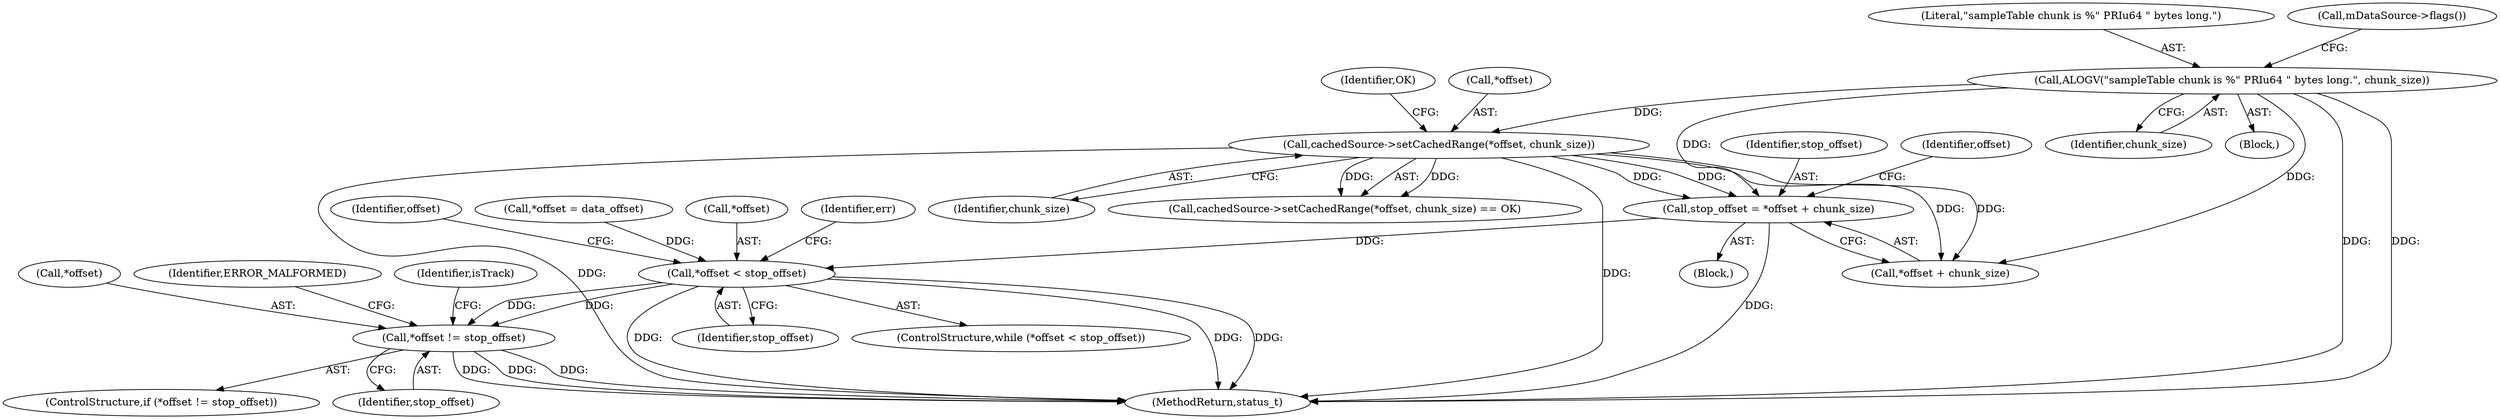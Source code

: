 digraph "0_Android_f81038006b4c59a5a148dcad887371206033c28f_2@integer" {
"1000501" [label="(Call,stop_offset = *offset + chunk_size)"];
"1000422" [label="(Call,cachedSource->setCachedRange(*offset, chunk_size))"];
"1000405" [label="(Call,ALOGV(\"sampleTable chunk is %\" PRIu64 \" bytes long.\", chunk_size))"];
"1000512" [label="(Call,*offset < stop_offset)"];
"1000533" [label="(Call,*offset != stop_offset)"];
"1000532" [label="(ControlStructure,if (*offset != stop_offset))"];
"1000541" [label="(Identifier,isTrack)"];
"1003289" [label="(MethodReturn,status_t)"];
"1000535" [label="(Identifier,offset)"];
"1000507" [label="(Call,*offset = data_offset)"];
"1000536" [label="(Identifier,stop_offset)"];
"1000509" [label="(Identifier,offset)"];
"1000406" [label="(Literal,\"sampleTable chunk is %\" PRIu64 \" bytes long.\")"];
"1000513" [label="(Call,*offset)"];
"1000534" [label="(Call,*offset)"];
"1000503" [label="(Call,*offset + chunk_size)"];
"1000410" [label="(Call,mDataSource->flags())"];
"1000501" [label="(Call,stop_offset = *offset + chunk_size)"];
"1000376" [label="(Block,)"];
"1000515" [label="(Identifier,stop_offset)"];
"1000407" [label="(Identifier,chunk_size)"];
"1000405" [label="(Call,ALOGV(\"sampleTable chunk is %\" PRIu64 \" bytes long.\", chunk_size))"];
"1000425" [label="(Identifier,chunk_size)"];
"1000519" [label="(Identifier,err)"];
"1000502" [label="(Identifier,stop_offset)"];
"1000539" [label="(Identifier,ERROR_MALFORMED)"];
"1000421" [label="(Call,cachedSource->setCachedRange(*offset, chunk_size) == OK)"];
"1000511" [label="(ControlStructure,while (*offset < stop_offset))"];
"1000422" [label="(Call,cachedSource->setCachedRange(*offset, chunk_size))"];
"1000426" [label="(Identifier,OK)"];
"1000404" [label="(Block,)"];
"1000512" [label="(Call,*offset < stop_offset)"];
"1000423" [label="(Call,*offset)"];
"1000533" [label="(Call,*offset != stop_offset)"];
"1000501" -> "1000376"  [label="AST: "];
"1000501" -> "1000503"  [label="CFG: "];
"1000502" -> "1000501"  [label="AST: "];
"1000503" -> "1000501"  [label="AST: "];
"1000509" -> "1000501"  [label="CFG: "];
"1000501" -> "1003289"  [label="DDG: "];
"1000422" -> "1000501"  [label="DDG: "];
"1000422" -> "1000501"  [label="DDG: "];
"1000405" -> "1000501"  [label="DDG: "];
"1000501" -> "1000512"  [label="DDG: "];
"1000422" -> "1000421"  [label="AST: "];
"1000422" -> "1000425"  [label="CFG: "];
"1000423" -> "1000422"  [label="AST: "];
"1000425" -> "1000422"  [label="AST: "];
"1000426" -> "1000422"  [label="CFG: "];
"1000422" -> "1003289"  [label="DDG: "];
"1000422" -> "1003289"  [label="DDG: "];
"1000422" -> "1000421"  [label="DDG: "];
"1000422" -> "1000421"  [label="DDG: "];
"1000405" -> "1000422"  [label="DDG: "];
"1000422" -> "1000503"  [label="DDG: "];
"1000422" -> "1000503"  [label="DDG: "];
"1000405" -> "1000404"  [label="AST: "];
"1000405" -> "1000407"  [label="CFG: "];
"1000406" -> "1000405"  [label="AST: "];
"1000407" -> "1000405"  [label="AST: "];
"1000410" -> "1000405"  [label="CFG: "];
"1000405" -> "1003289"  [label="DDG: "];
"1000405" -> "1003289"  [label="DDG: "];
"1000405" -> "1000503"  [label="DDG: "];
"1000512" -> "1000511"  [label="AST: "];
"1000512" -> "1000515"  [label="CFG: "];
"1000513" -> "1000512"  [label="AST: "];
"1000515" -> "1000512"  [label="AST: "];
"1000519" -> "1000512"  [label="CFG: "];
"1000535" -> "1000512"  [label="CFG: "];
"1000512" -> "1003289"  [label="DDG: "];
"1000512" -> "1003289"  [label="DDG: "];
"1000512" -> "1003289"  [label="DDG: "];
"1000507" -> "1000512"  [label="DDG: "];
"1000512" -> "1000533"  [label="DDG: "];
"1000512" -> "1000533"  [label="DDG: "];
"1000533" -> "1000532"  [label="AST: "];
"1000533" -> "1000536"  [label="CFG: "];
"1000534" -> "1000533"  [label="AST: "];
"1000536" -> "1000533"  [label="AST: "];
"1000539" -> "1000533"  [label="CFG: "];
"1000541" -> "1000533"  [label="CFG: "];
"1000533" -> "1003289"  [label="DDG: "];
"1000533" -> "1003289"  [label="DDG: "];
"1000533" -> "1003289"  [label="DDG: "];
}
